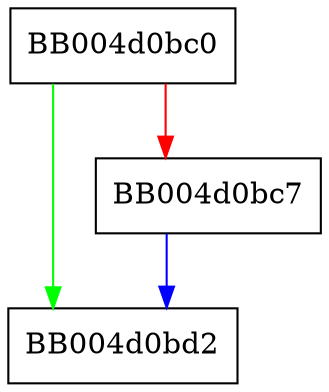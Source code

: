 digraph init_srtp {
  node [shape="box"];
  graph [splines=ortho];
  BB004d0bc0 -> BB004d0bd2 [color="green"];
  BB004d0bc0 -> BB004d0bc7 [color="red"];
  BB004d0bc7 -> BB004d0bd2 [color="blue"];
}